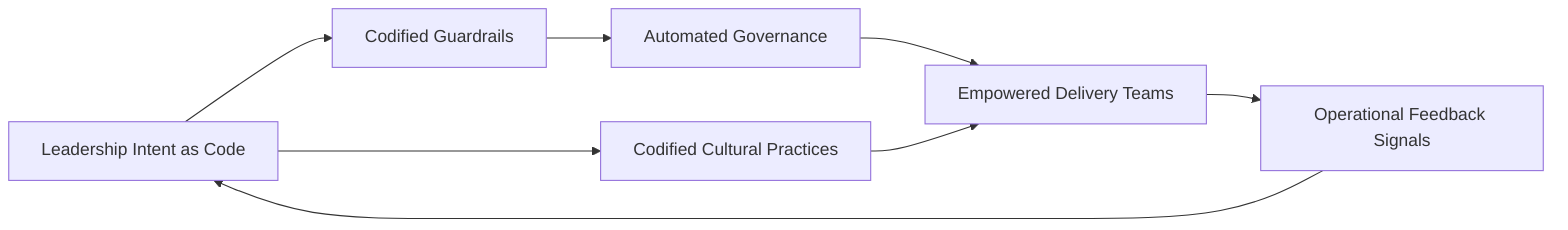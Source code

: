 %% Diagram: Management as Code operating model
flowchart LR
    Intent[Leadership Intent as Code]
    Guardrails[Codified Guardrails]
    Automation[Automated Governance]
    Teams[Empowered Delivery Teams]
    Feedback[Operational Feedback Signals]
    Culture[Codified Cultural Practices]

    Intent --> Guardrails
    Guardrails --> Automation
    Automation --> Teams
    Teams --> Feedback
    Feedback --> Intent
    Intent --> Culture
    Culture --> Teams